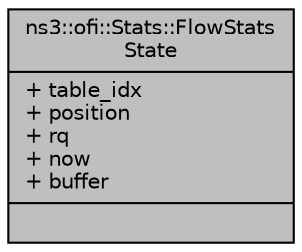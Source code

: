 digraph "ns3::ofi::Stats::FlowStatsState"
{
  edge [fontname="Helvetica",fontsize="10",labelfontname="Helvetica",labelfontsize="10"];
  node [fontname="Helvetica",fontsize="10",shape=record];
  Node1 [label="{ns3::ofi::Stats::FlowStats\lState\n|+ table_idx\l+ position\l+ rq\l+ now\l+ buffer\l|}",height=0.2,width=0.4,color="black", fillcolor="grey75", style="filled", fontcolor="black"];
}
